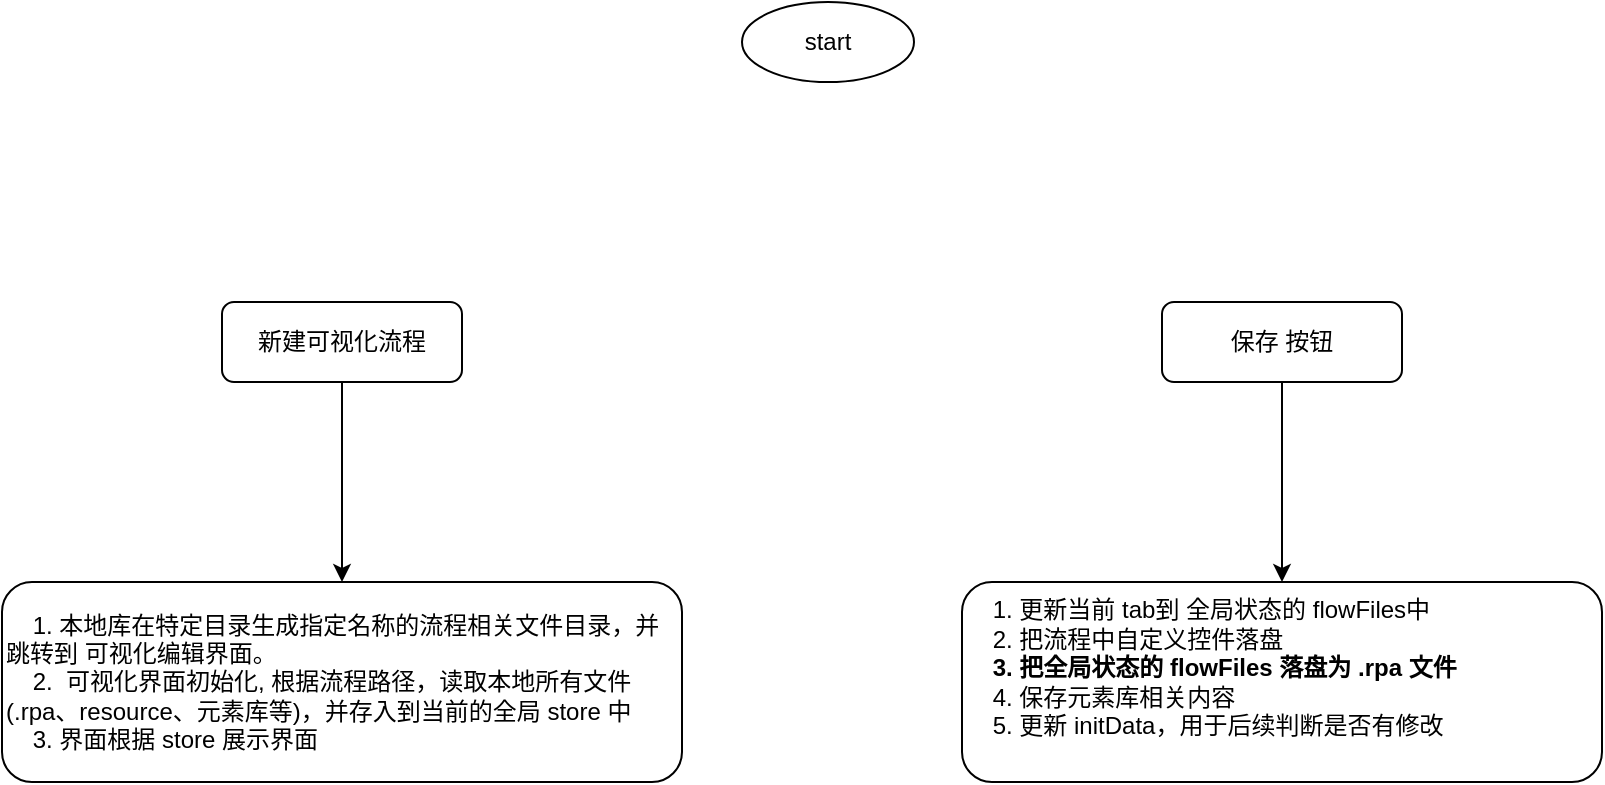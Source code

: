 <mxfile version="24.4.0" type="github">
  <diagram id="C5RBs43oDa-KdzZeNtuy" name="Page-1">
    <mxGraphModel dx="1194" dy="1750" grid="1" gridSize="10" guides="1" tooltips="1" connect="1" arrows="1" fold="1" page="1" pageScale="1" pageWidth="827" pageHeight="1169" math="0" shadow="0">
      <root>
        <mxCell id="WIyWlLk6GJQsqaUBKTNV-0" />
        <mxCell id="WIyWlLk6GJQsqaUBKTNV-1" parent="WIyWlLk6GJQsqaUBKTNV-0" />
        <mxCell id="EGJwQnW9SdyxZlmGQHke-2" value="" style="edgeStyle=orthogonalEdgeStyle;rounded=0;orthogonalLoop=1;jettySize=auto;html=1;fontFamily=Helvetica;fontSize=12;fontColor=default;" edge="1" parent="WIyWlLk6GJQsqaUBKTNV-1" source="WIyWlLk6GJQsqaUBKTNV-3" target="WIyWlLk6GJQsqaUBKTNV-7">
          <mxGeometry relative="1" as="geometry" />
        </mxCell>
        <mxCell id="WIyWlLk6GJQsqaUBKTNV-3" value="保存 按钮" style="rounded=1;whiteSpace=wrap;html=1;fontSize=12;glass=0;strokeWidth=1;shadow=0;" parent="WIyWlLk6GJQsqaUBKTNV-1" vertex="1">
          <mxGeometry x="620" y="80" width="120" height="40" as="geometry" />
        </mxCell>
        <mxCell id="WIyWlLk6GJQsqaUBKTNV-7" value="&lt;span style=&quot;background-color: initial;&quot;&gt;&amp;nbsp; &amp;nbsp; 1. 更新当前 tab到 全局状态的 flowFiles中&lt;/span&gt;&lt;br&gt;&lt;span style=&quot;background-color: initial;&quot;&gt;&amp;nbsp; &amp;nbsp; 2. 把流程中自定义控件落盘&lt;/span&gt;&lt;br&gt;&lt;b style=&quot;background-color: initial;&quot;&gt;&amp;nbsp; &amp;nbsp; 3. 把全局状态的 flowFiles 落盘为 .rpa 文件&lt;/b&gt;&lt;br&gt;&lt;span style=&quot;background-color: initial;&quot;&gt;&amp;nbsp; &amp;nbsp; 4. 保存元素库相关内容&lt;/span&gt;&lt;br&gt;&lt;div&gt;&amp;nbsp; &amp;nbsp; 5. 更新 initData，用于后续判断是否有修改&lt;/div&gt;&lt;div&gt;&lt;br&gt;&lt;/div&gt;" style="rounded=1;whiteSpace=wrap;html=1;fontSize=12;glass=0;strokeWidth=1;shadow=0;align=left;" parent="WIyWlLk6GJQsqaUBKTNV-1" vertex="1">
          <mxGeometry x="520" y="220" width="320" height="100" as="geometry" />
        </mxCell>
        <mxCell id="EGJwQnW9SdyxZlmGQHke-0" value="start" style="ellipse;whiteSpace=wrap;html=1;" vertex="1" parent="WIyWlLk6GJQsqaUBKTNV-1">
          <mxGeometry x="410" y="-70" width="86" height="40" as="geometry" />
        </mxCell>
        <mxCell id="EGJwQnW9SdyxZlmGQHke-3" value="" style="edgeStyle=orthogonalEdgeStyle;rounded=0;orthogonalLoop=1;jettySize=auto;html=1;fontFamily=Helvetica;fontSize=12;fontColor=default;" edge="1" parent="WIyWlLk6GJQsqaUBKTNV-1" source="EGJwQnW9SdyxZlmGQHke-4" target="EGJwQnW9SdyxZlmGQHke-5">
          <mxGeometry relative="1" as="geometry" />
        </mxCell>
        <mxCell id="EGJwQnW9SdyxZlmGQHke-4" value="新建可视化流程" style="rounded=1;whiteSpace=wrap;html=1;fontSize=12;glass=0;strokeWidth=1;shadow=0;" vertex="1" parent="WIyWlLk6GJQsqaUBKTNV-1">
          <mxGeometry x="150" y="80" width="120" height="40" as="geometry" />
        </mxCell>
        <mxCell id="EGJwQnW9SdyxZlmGQHke-5" value="&lt;span style=&quot;background-color: initial;&quot;&gt;&amp;nbsp; &amp;nbsp; 1. 本地库在特定目录生成指定名称的流程相关文件目录，并跳转到 可视化编辑界面。&lt;/span&gt;&lt;div&gt;&lt;span style=&quot;background-color: initial;&quot;&gt;&amp;nbsp; &amp;nbsp; 2.&amp;nbsp; 可视化界面初始化, 根据流程路径，读取本地所有文件(.rpa、resource、元素库等)，并存入到当前的全局 store 中&lt;/span&gt;&lt;/div&gt;&lt;div&gt;&lt;span style=&quot;background-color: initial;&quot;&gt;&amp;nbsp; &amp;nbsp; 3. 界面根据 store 展示界面&amp;nbsp;&lt;/span&gt;&lt;/div&gt;" style="rounded=1;whiteSpace=wrap;html=1;fontSize=12;glass=0;strokeWidth=1;shadow=0;align=left;" vertex="1" parent="WIyWlLk6GJQsqaUBKTNV-1">
          <mxGeometry x="40" y="220" width="340" height="100" as="geometry" />
        </mxCell>
      </root>
    </mxGraphModel>
  </diagram>
</mxfile>

